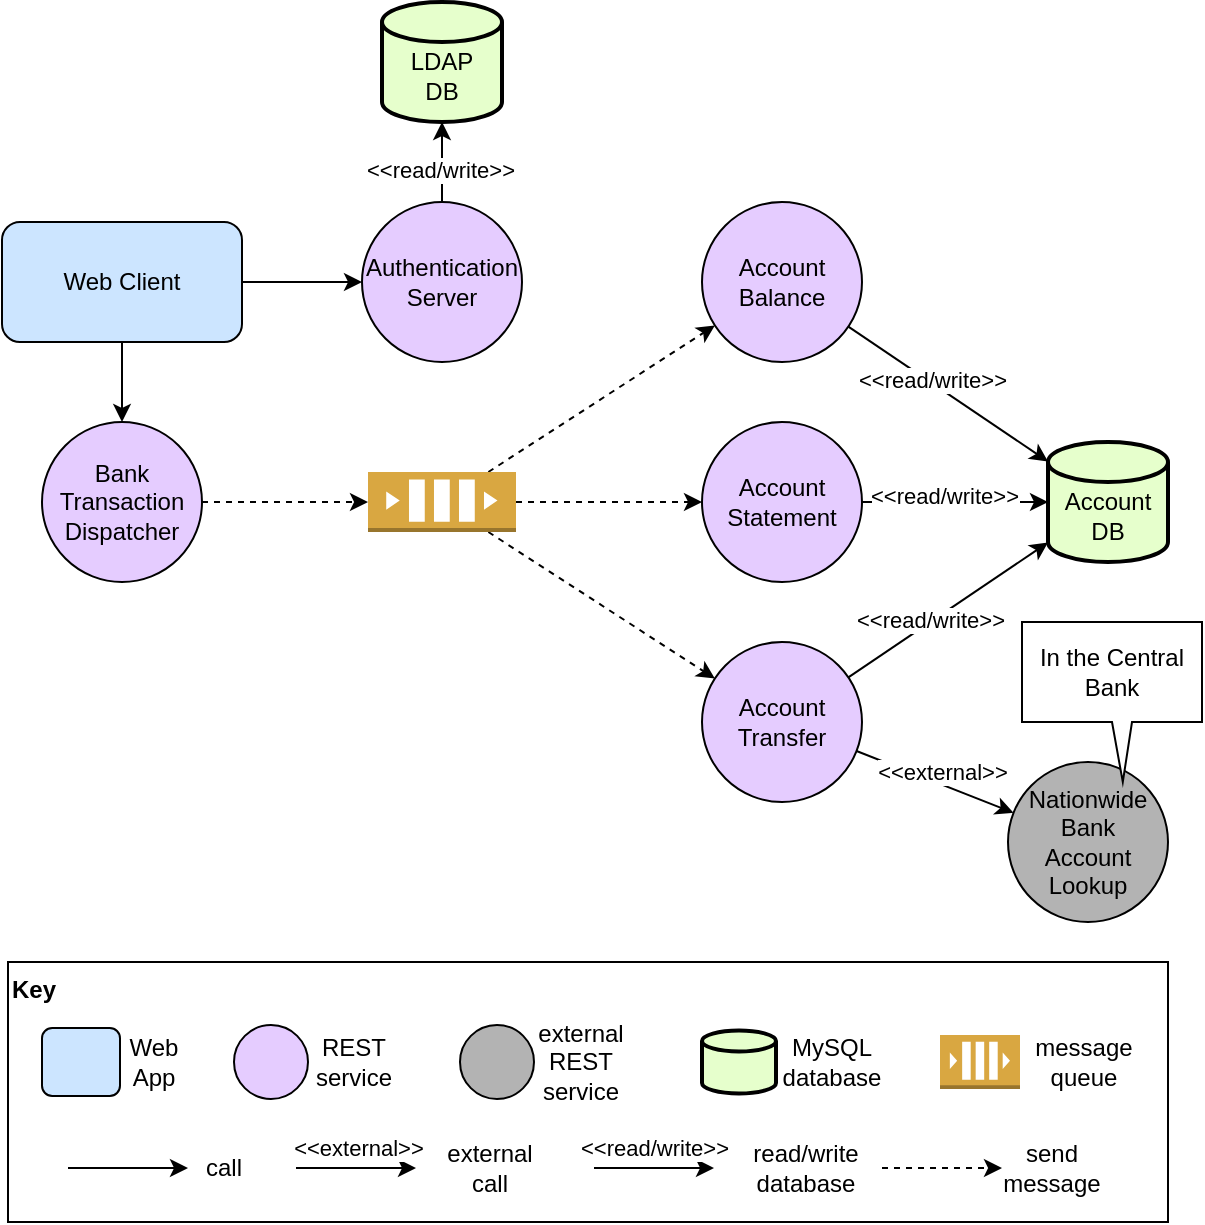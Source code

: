 <mxfile version="21.6.1" type="github" pages="2">
  <diagram name="Q1" id="xD6TlpyiT5FZyBSKJZh1">
    <mxGraphModel dx="2045" dy="1198" grid="1" gridSize="10" guides="1" tooltips="1" connect="1" arrows="1" fold="1" page="1" pageScale="1" pageWidth="850" pageHeight="1100" math="0" shadow="0">
      <root>
        <mxCell id="0" />
        <mxCell id="1" parent="0" />
        <mxCell id="U3t-UfAliBYIRjOpMHco-1" value="Web Client" style="rounded=1;whiteSpace=wrap;html=1;fillColor=#CCE5FF;" parent="1" vertex="1">
          <mxGeometry x="80" y="370" width="120" height="60" as="geometry" />
        </mxCell>
        <mxCell id="U3t-UfAliBYIRjOpMHco-10" value="" style="endArrow=classic;html=1;rounded=0;" parent="1" source="U3t-UfAliBYIRjOpMHco-1" target="0vJG3wct3TNtC7ne5M6h-2" edge="1">
          <mxGeometry width="50" height="50" relative="1" as="geometry">
            <mxPoint x="380" y="460" as="sourcePoint" />
            <mxPoint x="140.727" y="480" as="targetPoint" />
          </mxGeometry>
        </mxCell>
        <mxCell id="U3t-UfAliBYIRjOpMHco-11" value="" style="endArrow=classic;html=1;rounded=0;" parent="1" source="U3t-UfAliBYIRjOpMHco-1" target="p4jf5fUtdpSTcfDr4nYN-5" edge="1">
          <mxGeometry width="50" height="50" relative="1" as="geometry">
            <mxPoint x="190" y="230" as="sourcePoint" />
            <mxPoint x="260" y="400" as="targetPoint" />
          </mxGeometry>
        </mxCell>
        <mxCell id="U3t-UfAliBYIRjOpMHco-18" value="&lt;b class=&quot;fr-fix-a7ee12a5&quot;&gt;Key&lt;/b&gt;" style="rounded=0;whiteSpace=wrap;html=1;align=left;verticalAlign=top;" parent="1" vertex="1">
          <mxGeometry x="83" y="740" width="580" height="130" as="geometry" />
        </mxCell>
        <mxCell id="U3t-UfAliBYIRjOpMHco-19" value="" style="rounded=1;whiteSpace=wrap;html=1;fillColor=#CCE5FF;" parent="1" vertex="1">
          <mxGeometry x="100" y="773" width="39" height="34" as="geometry" />
        </mxCell>
        <mxCell id="U3t-UfAliBYIRjOpMHco-20" value="Web&lt;br&gt;App" style="text;html=1;strokeColor=none;fillColor=none;align=center;verticalAlign=middle;whiteSpace=wrap;rounded=0;" parent="1" vertex="1">
          <mxGeometry x="137" y="775" width="38" height="30" as="geometry" />
        </mxCell>
        <mxCell id="U3t-UfAliBYIRjOpMHco-21" value="" style="ellipse;whiteSpace=wrap;html=1;aspect=fixed;fillColor=#E5CCFF;" parent="1" vertex="1">
          <mxGeometry x="196" y="771.5" width="37" height="37" as="geometry" />
        </mxCell>
        <mxCell id="U3t-UfAliBYIRjOpMHco-22" value="REST service" style="text;html=1;strokeColor=none;fillColor=none;align=center;verticalAlign=middle;whiteSpace=wrap;rounded=0;" parent="1" vertex="1">
          <mxGeometry x="226" y="775" width="60" height="30" as="geometry" />
        </mxCell>
        <mxCell id="U3t-UfAliBYIRjOpMHco-23" value="" style="strokeWidth=2;html=1;shape=mxgraph.flowchart.database;whiteSpace=wrap;fillColor=#E6FFCC;" parent="1" vertex="1">
          <mxGeometry x="430" y="774.25" width="37" height="31.5" as="geometry" />
        </mxCell>
        <mxCell id="U3t-UfAliBYIRjOpMHco-24" value="MySQL database" style="text;html=1;strokeColor=none;fillColor=none;align=center;verticalAlign=middle;whiteSpace=wrap;rounded=0;" parent="1" vertex="1">
          <mxGeometry x="465" y="775" width="60" height="30" as="geometry" />
        </mxCell>
        <mxCell id="U3t-UfAliBYIRjOpMHco-25" value="" style="outlineConnect=0;dashed=0;verticalLabelPosition=bottom;verticalAlign=top;align=center;html=1;shape=mxgraph.aws3.queue;fillColor=#D9A741;gradientColor=none;" parent="1" vertex="1">
          <mxGeometry x="549" y="776.5" width="40" height="27" as="geometry" />
        </mxCell>
        <mxCell id="U3t-UfAliBYIRjOpMHco-26" value="message&lt;br&gt;queue" style="text;html=1;strokeColor=none;fillColor=none;align=center;verticalAlign=middle;whiteSpace=wrap;rounded=0;" parent="1" vertex="1">
          <mxGeometry x="591" y="775" width="60" height="30" as="geometry" />
        </mxCell>
        <mxCell id="U3t-UfAliBYIRjOpMHco-27" value="" style="endArrow=classic;html=1;rounded=0;" parent="1" edge="1">
          <mxGeometry width="50" height="50" relative="1" as="geometry">
            <mxPoint x="113" y="843" as="sourcePoint" />
            <mxPoint x="173" y="843" as="targetPoint" />
          </mxGeometry>
        </mxCell>
        <mxCell id="U3t-UfAliBYIRjOpMHco-28" value="call" style="text;html=1;strokeColor=none;fillColor=none;align=center;verticalAlign=middle;whiteSpace=wrap;rounded=0;" parent="1" vertex="1">
          <mxGeometry x="161" y="828" width="60" height="30" as="geometry" />
        </mxCell>
        <mxCell id="U3t-UfAliBYIRjOpMHco-29" value="" style="endArrow=classic;html=1;rounded=0;" parent="1" edge="1">
          <mxGeometry width="50" height="50" relative="1" as="geometry">
            <mxPoint x="227" y="843" as="sourcePoint" />
            <mxPoint x="287" y="843" as="targetPoint" />
          </mxGeometry>
        </mxCell>
        <mxCell id="U3t-UfAliBYIRjOpMHco-30" value="&amp;lt;&amp;lt;external&amp;gt;&amp;gt;" style="edgeLabel;html=1;align=center;verticalAlign=middle;resizable=0;points=[];" parent="U3t-UfAliBYIRjOpMHco-29" vertex="1" connectable="0">
          <mxGeometry x="-0.483" y="1" relative="1" as="geometry">
            <mxPoint x="15" y="-9" as="offset" />
          </mxGeometry>
        </mxCell>
        <mxCell id="U3t-UfAliBYIRjOpMHco-31" value="external call" style="text;html=1;strokeColor=none;fillColor=none;align=center;verticalAlign=middle;whiteSpace=wrap;rounded=0;" parent="1" vertex="1">
          <mxGeometry x="294" y="828" width="60" height="30" as="geometry" />
        </mxCell>
        <mxCell id="U3t-UfAliBYIRjOpMHco-32" value="" style="endArrow=classic;html=1;rounded=0;dashed=1;" parent="1" edge="1">
          <mxGeometry width="50" height="50" relative="1" as="geometry">
            <mxPoint x="520" y="843" as="sourcePoint" />
            <mxPoint x="580" y="843" as="targetPoint" />
          </mxGeometry>
        </mxCell>
        <mxCell id="U3t-UfAliBYIRjOpMHco-33" value="send message" style="text;html=1;strokeColor=none;fillColor=none;align=center;verticalAlign=middle;whiteSpace=wrap;rounded=0;" parent="1" vertex="1">
          <mxGeometry x="575" y="828" width="60" height="30" as="geometry" />
        </mxCell>
        <mxCell id="U3t-UfAliBYIRjOpMHco-34" value="" style="endArrow=classic;html=1;rounded=0;" parent="1" edge="1">
          <mxGeometry width="50" height="50" relative="1" as="geometry">
            <mxPoint x="376" y="843" as="sourcePoint" />
            <mxPoint x="436" y="843" as="targetPoint" />
          </mxGeometry>
        </mxCell>
        <mxCell id="U3t-UfAliBYIRjOpMHco-35" value="&amp;lt;&amp;lt;read/write&amp;gt;&amp;gt;" style="edgeLabel;html=1;align=center;verticalAlign=middle;resizable=0;points=[];" parent="U3t-UfAliBYIRjOpMHco-34" vertex="1" connectable="0">
          <mxGeometry x="-0.483" y="1" relative="1" as="geometry">
            <mxPoint x="14" y="-9" as="offset" />
          </mxGeometry>
        </mxCell>
        <mxCell id="U3t-UfAliBYIRjOpMHco-36" value="read/write database" style="text;html=1;strokeColor=none;fillColor=none;align=center;verticalAlign=middle;whiteSpace=wrap;rounded=0;" parent="1" vertex="1">
          <mxGeometry x="452" y="828" width="60" height="30" as="geometry" />
        </mxCell>
        <mxCell id="U3t-UfAliBYIRjOpMHco-37" value="" style="ellipse;whiteSpace=wrap;html=1;aspect=fixed;fillColor=#B3B3B3;" parent="1" vertex="1">
          <mxGeometry x="309" y="771.5" width="37" height="37" as="geometry" />
        </mxCell>
        <mxCell id="U3t-UfAliBYIRjOpMHco-38" value="external&lt;br&gt;REST service" style="text;html=1;strokeColor=none;fillColor=none;align=center;verticalAlign=middle;whiteSpace=wrap;rounded=0;" parent="1" vertex="1">
          <mxGeometry x="335" y="775" width="69" height="30" as="geometry" />
        </mxCell>
        <mxCell id="U3t-UfAliBYIRjOpMHco-43" style="rounded=0;orthogonalLoop=1;jettySize=auto;html=1;" parent="1" source="p4jf5fUtdpSTcfDr4nYN-5" target="U3t-UfAliBYIRjOpMHco-42" edge="1">
          <mxGeometry relative="1" as="geometry">
            <mxPoint x="320" y="370" as="sourcePoint" />
          </mxGeometry>
        </mxCell>
        <mxCell id="U3t-UfAliBYIRjOpMHco-44" value="&amp;lt;&amp;lt;read/write&amp;gt;&amp;gt;" style="edgeLabel;html=1;align=center;verticalAlign=middle;resizable=0;points=[];" parent="U3t-UfAliBYIRjOpMHco-43" vertex="1" connectable="0">
          <mxGeometry x="-0.182" y="1" relative="1" as="geometry">
            <mxPoint as="offset" />
          </mxGeometry>
        </mxCell>
        <mxCell id="U3t-UfAliBYIRjOpMHco-42" value="&lt;br&gt;LDAP&lt;br&gt;DB" style="strokeWidth=2;html=1;shape=mxgraph.flowchart.database;whiteSpace=wrap;fillColor=#E6FFCC;" parent="1" vertex="1">
          <mxGeometry x="270" y="260" width="60" height="60" as="geometry" />
        </mxCell>
        <mxCell id="U3t-UfAliBYIRjOpMHco-46" value="&lt;br&gt;Account&lt;br&gt;DB" style="strokeWidth=2;html=1;shape=mxgraph.flowchart.database;whiteSpace=wrap;fillColor=#E6FFCC;" parent="1" vertex="1">
          <mxGeometry x="603" y="480" width="60" height="60" as="geometry" />
        </mxCell>
        <mxCell id="U3t-UfAliBYIRjOpMHco-50" value="Nationwide&lt;br&gt;Bank&lt;br&gt;Account&lt;br&gt;Lookup" style="ellipse;whiteSpace=wrap;html=1;aspect=fixed;fillColor=#B3B3B3;" parent="1" vertex="1">
          <mxGeometry x="583" y="640" width="80" height="80" as="geometry" />
        </mxCell>
        <mxCell id="U3t-UfAliBYIRjOpMHco-51" value="" style="endArrow=classic;html=1;rounded=0;" parent="1" source="p4jf5fUtdpSTcfDr4nYN-3" target="U3t-UfAliBYIRjOpMHco-50" edge="1">
          <mxGeometry width="50" height="50" relative="1" as="geometry">
            <mxPoint x="470" y="620" as="sourcePoint" />
            <mxPoint x="681" y="550" as="targetPoint" />
          </mxGeometry>
        </mxCell>
        <mxCell id="U3t-UfAliBYIRjOpMHco-52" value="&amp;lt;&amp;lt;external&amp;gt;&amp;gt;" style="edgeLabel;html=1;align=center;verticalAlign=middle;resizable=0;points=[];" parent="U3t-UfAliBYIRjOpMHco-51" vertex="1" connectable="0">
          <mxGeometry x="-0.483" y="1" relative="1" as="geometry">
            <mxPoint x="22" y="3" as="offset" />
          </mxGeometry>
        </mxCell>
        <mxCell id="U3t-UfAliBYIRjOpMHco-55" value="" style="endArrow=classic;html=1;rounded=0;dashed=1;" parent="1" source="p4jf5fUtdpSTcfDr4nYN-4" target="p4jf5fUtdpSTcfDr4nYN-1" edge="1">
          <mxGeometry width="50" height="50" relative="1" as="geometry">
            <mxPoint x="301" y="580" as="sourcePoint" />
            <mxPoint x="449" y="455.397" as="targetPoint" />
          </mxGeometry>
        </mxCell>
        <mxCell id="U3t-UfAliBYIRjOpMHco-56" value="" style="endArrow=classic;html=1;rounded=0;dashed=1;" parent="1" source="p4jf5fUtdpSTcfDr4nYN-4" target="p4jf5fUtdpSTcfDr4nYN-2" edge="1">
          <mxGeometry width="50" height="50" relative="1" as="geometry">
            <mxPoint x="390" y="495" as="sourcePoint" />
            <mxPoint x="449" y="510" as="targetPoint" />
          </mxGeometry>
        </mxCell>
        <mxCell id="U3t-UfAliBYIRjOpMHco-57" value="" style="endArrow=classic;html=1;rounded=0;dashed=1;" parent="1" source="p4jf5fUtdpSTcfDr4nYN-4" target="p4jf5fUtdpSTcfDr4nYN-3" edge="1">
          <mxGeometry width="50" height="50" relative="1" as="geometry">
            <mxPoint x="390" y="520" as="sourcePoint" />
            <mxPoint x="449" y="564.603" as="targetPoint" />
          </mxGeometry>
        </mxCell>
        <mxCell id="U3t-UfAliBYIRjOpMHco-58" style="rounded=0;orthogonalLoop=1;jettySize=auto;html=1;" parent="1" source="p4jf5fUtdpSTcfDr4nYN-1" target="U3t-UfAliBYIRjOpMHco-46" edge="1">
          <mxGeometry relative="1" as="geometry">
            <mxPoint x="530" y="453.881" as="sourcePoint" />
            <mxPoint x="612" y="330" as="targetPoint" />
          </mxGeometry>
        </mxCell>
        <mxCell id="U3t-UfAliBYIRjOpMHco-59" value="&amp;lt;&amp;lt;read/write&amp;gt;&amp;gt;" style="edgeLabel;html=1;align=center;verticalAlign=middle;resizable=0;points=[];" parent="U3t-UfAliBYIRjOpMHco-58" vertex="1" connectable="0">
          <mxGeometry x="-0.182" y="1" relative="1" as="geometry">
            <mxPoint as="offset" />
          </mxGeometry>
        </mxCell>
        <mxCell id="U3t-UfAliBYIRjOpMHco-60" style="rounded=0;orthogonalLoop=1;jettySize=auto;html=1;" parent="1" source="p4jf5fUtdpSTcfDr4nYN-2" target="U3t-UfAliBYIRjOpMHco-46" edge="1">
          <mxGeometry relative="1" as="geometry">
            <mxPoint x="530" y="510" as="sourcePoint" />
            <mxPoint x="682" y="594" as="targetPoint" />
          </mxGeometry>
        </mxCell>
        <mxCell id="U3t-UfAliBYIRjOpMHco-61" value="&amp;lt;&amp;lt;read/write&amp;gt;&amp;gt;" style="edgeLabel;html=1;align=center;verticalAlign=middle;resizable=0;points=[];" parent="U3t-UfAliBYIRjOpMHco-60" vertex="1" connectable="0">
          <mxGeometry x="-0.182" y="1" relative="1" as="geometry">
            <mxPoint x="3" y="-2" as="offset" />
          </mxGeometry>
        </mxCell>
        <mxCell id="U3t-UfAliBYIRjOpMHco-62" style="rounded=0;orthogonalLoop=1;jettySize=auto;html=1;" parent="1" source="p4jf5fUtdpSTcfDr4nYN-3" target="U3t-UfAliBYIRjOpMHco-46" edge="1">
          <mxGeometry relative="1" as="geometry">
            <mxPoint x="530" y="566.119" as="sourcePoint" />
            <mxPoint x="651" y="520" as="targetPoint" />
          </mxGeometry>
        </mxCell>
        <mxCell id="U3t-UfAliBYIRjOpMHco-63" value="&amp;lt;&amp;lt;read/write&amp;gt;&amp;gt;" style="edgeLabel;html=1;align=center;verticalAlign=middle;resizable=0;points=[];" parent="U3t-UfAliBYIRjOpMHco-62" vertex="1" connectable="0">
          <mxGeometry x="-0.182" y="1" relative="1" as="geometry">
            <mxPoint as="offset" />
          </mxGeometry>
        </mxCell>
        <mxCell id="p4jf5fUtdpSTcfDr4nYN-1" value="Account&lt;br style=&quot;border-color: var(--border-color);&quot;&gt;Balance" style="ellipse;whiteSpace=wrap;html=1;aspect=fixed;fillColor=#E5CCFF;" vertex="1" parent="1">
          <mxGeometry x="430" y="360" width="80" height="80" as="geometry" />
        </mxCell>
        <mxCell id="p4jf5fUtdpSTcfDr4nYN-2" value="Account&lt;br style=&quot;border-color: var(--border-color);&quot;&gt;Statement" style="ellipse;whiteSpace=wrap;html=1;aspect=fixed;fillColor=#E5CCFF;" vertex="1" parent="1">
          <mxGeometry x="430" y="470" width="80" height="80" as="geometry" />
        </mxCell>
        <mxCell id="p4jf5fUtdpSTcfDr4nYN-3" value="Account&lt;br style=&quot;border-color: var(--border-color);&quot;&gt;Transfer" style="ellipse;whiteSpace=wrap;html=1;aspect=fixed;fillColor=#E5CCFF;" vertex="1" parent="1">
          <mxGeometry x="430" y="580" width="80" height="80" as="geometry" />
        </mxCell>
        <mxCell id="p4jf5fUtdpSTcfDr4nYN-4" value="" style="outlineConnect=0;dashed=0;verticalLabelPosition=bottom;verticalAlign=top;align=center;html=1;shape=mxgraph.aws3.queue;fillColor=#D9A741;gradientColor=none;" vertex="1" parent="1">
          <mxGeometry x="263" y="495" width="74" height="30" as="geometry" />
        </mxCell>
        <mxCell id="p4jf5fUtdpSTcfDr4nYN-5" value="Authentication&lt;br style=&quot;border-color: var(--border-color);&quot;&gt;Server" style="ellipse;whiteSpace=wrap;html=1;aspect=fixed;fillColor=#E5CCFF;" vertex="1" parent="1">
          <mxGeometry x="260" y="360" width="80" height="80" as="geometry" />
        </mxCell>
        <mxCell id="0vJG3wct3TNtC7ne5M6h-1" value="" style="endArrow=classic;html=1;rounded=0;dashed=1;" edge="1" parent="1" source="0vJG3wct3TNtC7ne5M6h-2" target="p4jf5fUtdpSTcfDr4nYN-4">
          <mxGeometry width="50" height="50" relative="1" as="geometry">
            <mxPoint x="201" y="510" as="sourcePoint" />
            <mxPoint x="482" y="446" as="targetPoint" />
          </mxGeometry>
        </mxCell>
        <mxCell id="0vJG3wct3TNtC7ne5M6h-2" value="Bank&lt;br style=&quot;border-color: var(--border-color);&quot;&gt;Transaction&lt;br style=&quot;border-color: var(--border-color);&quot;&gt;Dispatcher" style="ellipse;whiteSpace=wrap;html=1;aspect=fixed;fillColor=#E5CCFF;" vertex="1" parent="1">
          <mxGeometry x="100" y="470" width="80" height="80" as="geometry" />
        </mxCell>
        <mxCell id="0vJG3wct3TNtC7ne5M6h-3" value="In the Central Bank" style="shape=callout;whiteSpace=wrap;html=1;perimeter=calloutPerimeter;position2=0.56;base=10;" vertex="1" parent="1">
          <mxGeometry x="590" y="570" width="90" height="80" as="geometry" />
        </mxCell>
      </root>
    </mxGraphModel>
  </diagram>
  <diagram id="g-pQab6IA_xuJnJN1Dm5" name="Q2">
    <mxGraphModel dx="2454" dy="1437" grid="1" gridSize="10" guides="1" tooltips="1" connect="1" arrows="1" fold="1" page="1" pageScale="1" pageWidth="850" pageHeight="1100" math="0" shadow="0">
      <root>
        <mxCell id="0" />
        <mxCell id="1" parent="0" />
        <mxCell id="W3KDXCGjQLyteNoyh6wW-7" style="edgeStyle=orthogonalEdgeStyle;orthogonalLoop=1;jettySize=auto;html=1;curved=1;" parent="1" source="W3KDXCGjQLyteNoyh6wW-1" target="W3KDXCGjQLyteNoyh6wW-6" edge="1">
          <mxGeometry relative="1" as="geometry">
            <Array as="points">
              <mxPoint x="275" y="580" />
            </Array>
          </mxGeometry>
        </mxCell>
        <mxCell id="W3KDXCGjQLyteNoyh6wW-8" value="move the switch to right-most position" style="edgeLabel;html=1;align=center;verticalAlign=middle;resizable=0;points=[];" parent="W3KDXCGjQLyteNoyh6wW-7" vertex="1" connectable="0">
          <mxGeometry x="-0.278" y="-1" relative="1" as="geometry">
            <mxPoint as="offset" />
          </mxGeometry>
        </mxCell>
        <mxCell id="W3KDXCGjQLyteNoyh6wW-9" style="edgeStyle=orthogonalEdgeStyle;orthogonalLoop=1;jettySize=auto;html=1;curved=1;" parent="1" source="W3KDXCGjQLyteNoyh6wW-1" target="W3KDXCGjQLyteNoyh6wW-5" edge="1">
          <mxGeometry relative="1" as="geometry">
            <Array as="points">
              <mxPoint x="275" y="400" />
              <mxPoint x="475" y="400" />
            </Array>
          </mxGeometry>
        </mxCell>
        <mxCell id="W3KDXCGjQLyteNoyh6wW-10" value="move the switch to middle position" style="edgeLabel;html=1;align=center;verticalAlign=middle;resizable=0;points=[];" parent="W3KDXCGjQLyteNoyh6wW-9" vertex="1" connectable="0">
          <mxGeometry x="0.31" y="-2" relative="1" as="geometry">
            <mxPoint x="-28" y="-12" as="offset" />
          </mxGeometry>
        </mxCell>
        <mxCell id="W3KDXCGjQLyteNoyh6wW-1" value="Off" style="html=1;align=center;verticalAlign=top;rounded=1;absoluteArcSize=1;arcSize=10;dashed=0;whiteSpace=wrap;" parent="1" vertex="1">
          <mxGeometry x="240" y="440" width="70" height="40" as="geometry" />
        </mxCell>
        <mxCell id="W3KDXCGjQLyteNoyh6wW-3" value="" style="ellipse;html=1;shape=startState;fillColor=#000000;strokeColor=#ff0000;" parent="1" vertex="1">
          <mxGeometry x="160" y="445" width="30" height="30" as="geometry" />
        </mxCell>
        <mxCell id="W3KDXCGjQLyteNoyh6wW-4" value="" style="html=1;verticalAlign=bottom;endArrow=open;endSize=8;strokeColor=#ff0000;rounded=0;" parent="1" source="W3KDXCGjQLyteNoyh6wW-3" target="W3KDXCGjQLyteNoyh6wW-1" edge="1">
          <mxGeometry relative="1" as="geometry">
            <mxPoint x="155" y="490" as="targetPoint" />
          </mxGeometry>
        </mxCell>
        <mxCell id="W3KDXCGjQLyteNoyh6wW-5" value="Running lights on" style="html=1;align=center;verticalAlign=top;rounded=1;absoluteArcSize=1;arcSize=10;dashed=0;whiteSpace=wrap;" parent="1" vertex="1">
          <mxGeometry x="440" y="440" width="70" height="40" as="geometry" />
        </mxCell>
        <mxCell id="W3KDXCGjQLyteNoyh6wW-6" value="Headlights on" style="html=1;align=center;verticalAlign=top;rounded=1;absoluteArcSize=1;arcSize=10;dashed=0;whiteSpace=wrap;" parent="1" vertex="1">
          <mxGeometry x="360" y="560" width="70" height="40" as="geometry" />
        </mxCell>
      </root>
    </mxGraphModel>
  </diagram>
</mxfile>
